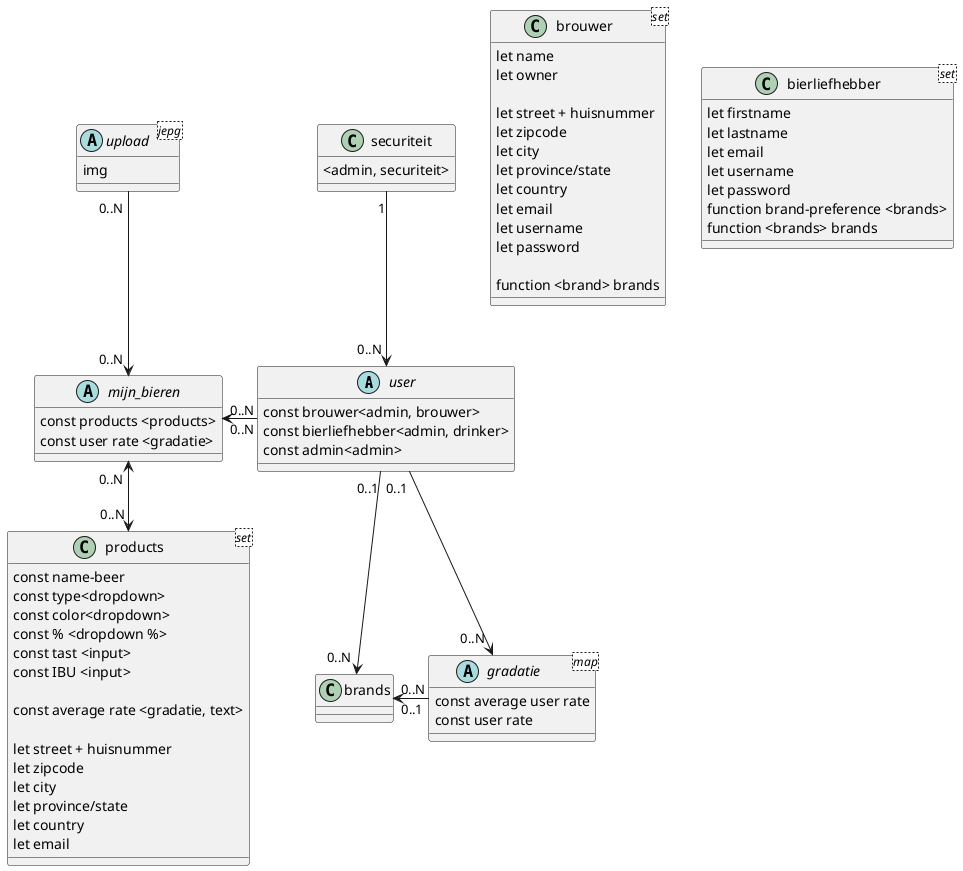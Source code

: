 @startuml

abstract class user{
const brouwer<admin, brouwer>
const bierliefhebber<admin, drinker>
const admin<admin>
}

class securiteit {
<admin, securiteit>

}
'users
class brouwer<set> {
let name
let owner

let street + huisnummer
let zipcode
let city
let province/state
let country
let email
let username
let password

function <brand> brands
}

class bierliefhebber <set>  {
let firstname
let lastname
let email
let username
let password
function brand-preference <brands>
function <brands> brands

}
'bieren
abstract class mijn_bieren {
const products <products>
const user rate <gradatie>
}

class products <set> {
const name-beer
const type<dropdown>
const color<dropdown>
const % <dropdown %>
const tast <input>
const IBU <input>

const average rate <gradatie, text>

let street + huisnummer
let zipcode
let city
let province/state
let country
let email
}

abstract class upload <jepg> {
img

}
abstract class gradatie <map>{
const average user rate
const user rate
}

mijn_bieren "0..N " <-D-> "0..N " products
mijn_bieren "0..N " <-R- "0..N " user
mijn_bieren "0..N " <-u- "0..N " upload


securiteit "1" -D-> "0..N " user

brands "0..N " <-U- "0..1" user

gradatie "0..N " <-L- "0..1 " user
gradatie "0..1 " -L-> "0..N " brands

@enduml
